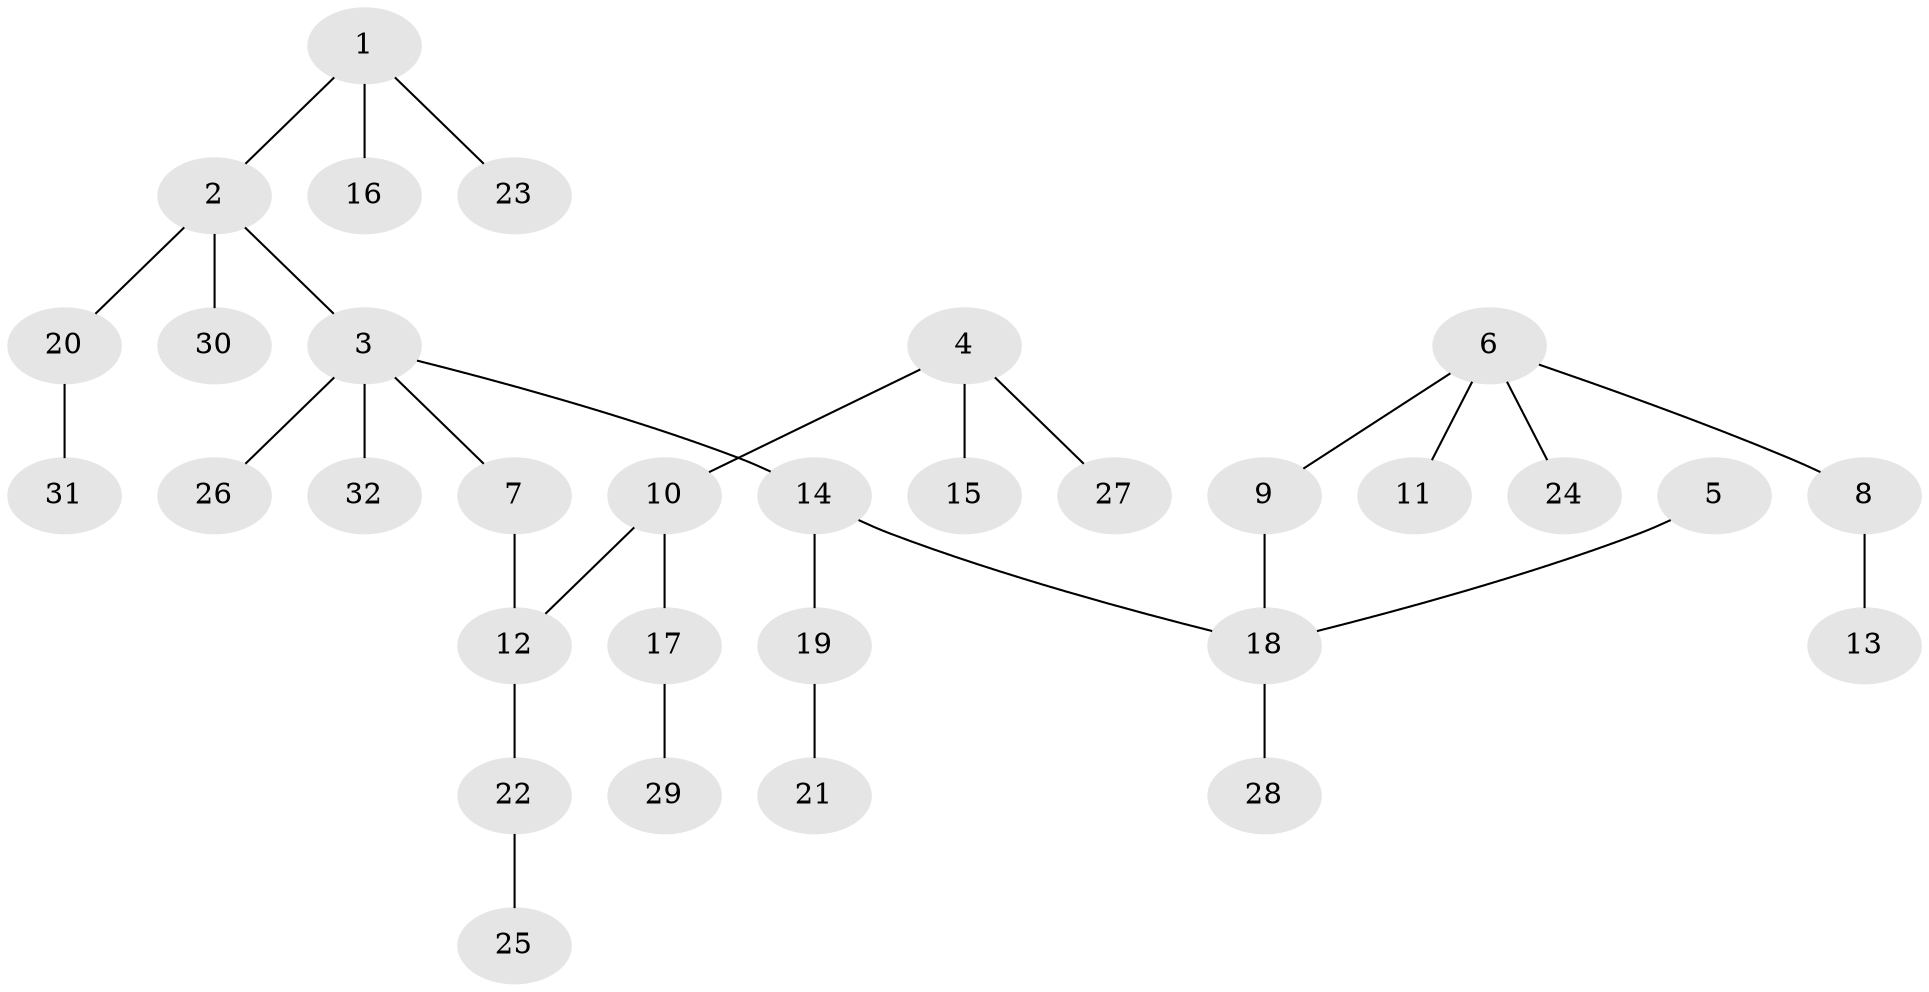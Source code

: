 // original degree distribution, {5: 0.0625, 4: 0.046875, 1: 0.453125, 3: 0.140625, 2: 0.296875}
// Generated by graph-tools (version 1.1) at 2025/02/03/09/25 03:02:27]
// undirected, 32 vertices, 31 edges
graph export_dot {
graph [start="1"]
  node [color=gray90,style=filled];
  1;
  2;
  3;
  4;
  5;
  6;
  7;
  8;
  9;
  10;
  11;
  12;
  13;
  14;
  15;
  16;
  17;
  18;
  19;
  20;
  21;
  22;
  23;
  24;
  25;
  26;
  27;
  28;
  29;
  30;
  31;
  32;
  1 -- 2 [weight=1.0];
  1 -- 16 [weight=1.0];
  1 -- 23 [weight=1.0];
  2 -- 3 [weight=1.0];
  2 -- 20 [weight=1.0];
  2 -- 30 [weight=1.0];
  3 -- 7 [weight=1.0];
  3 -- 14 [weight=1.0];
  3 -- 26 [weight=1.0];
  3 -- 32 [weight=1.0];
  4 -- 10 [weight=1.0];
  4 -- 15 [weight=1.0];
  4 -- 27 [weight=1.0];
  5 -- 18 [weight=1.0];
  6 -- 8 [weight=1.0];
  6 -- 9 [weight=1.0];
  6 -- 11 [weight=1.0];
  6 -- 24 [weight=1.0];
  7 -- 12 [weight=1.0];
  8 -- 13 [weight=1.0];
  9 -- 18 [weight=1.0];
  10 -- 12 [weight=1.0];
  10 -- 17 [weight=1.0];
  12 -- 22 [weight=1.0];
  14 -- 18 [weight=1.0];
  14 -- 19 [weight=1.0];
  17 -- 29 [weight=1.0];
  18 -- 28 [weight=1.0];
  19 -- 21 [weight=1.0];
  20 -- 31 [weight=1.0];
  22 -- 25 [weight=1.0];
}
